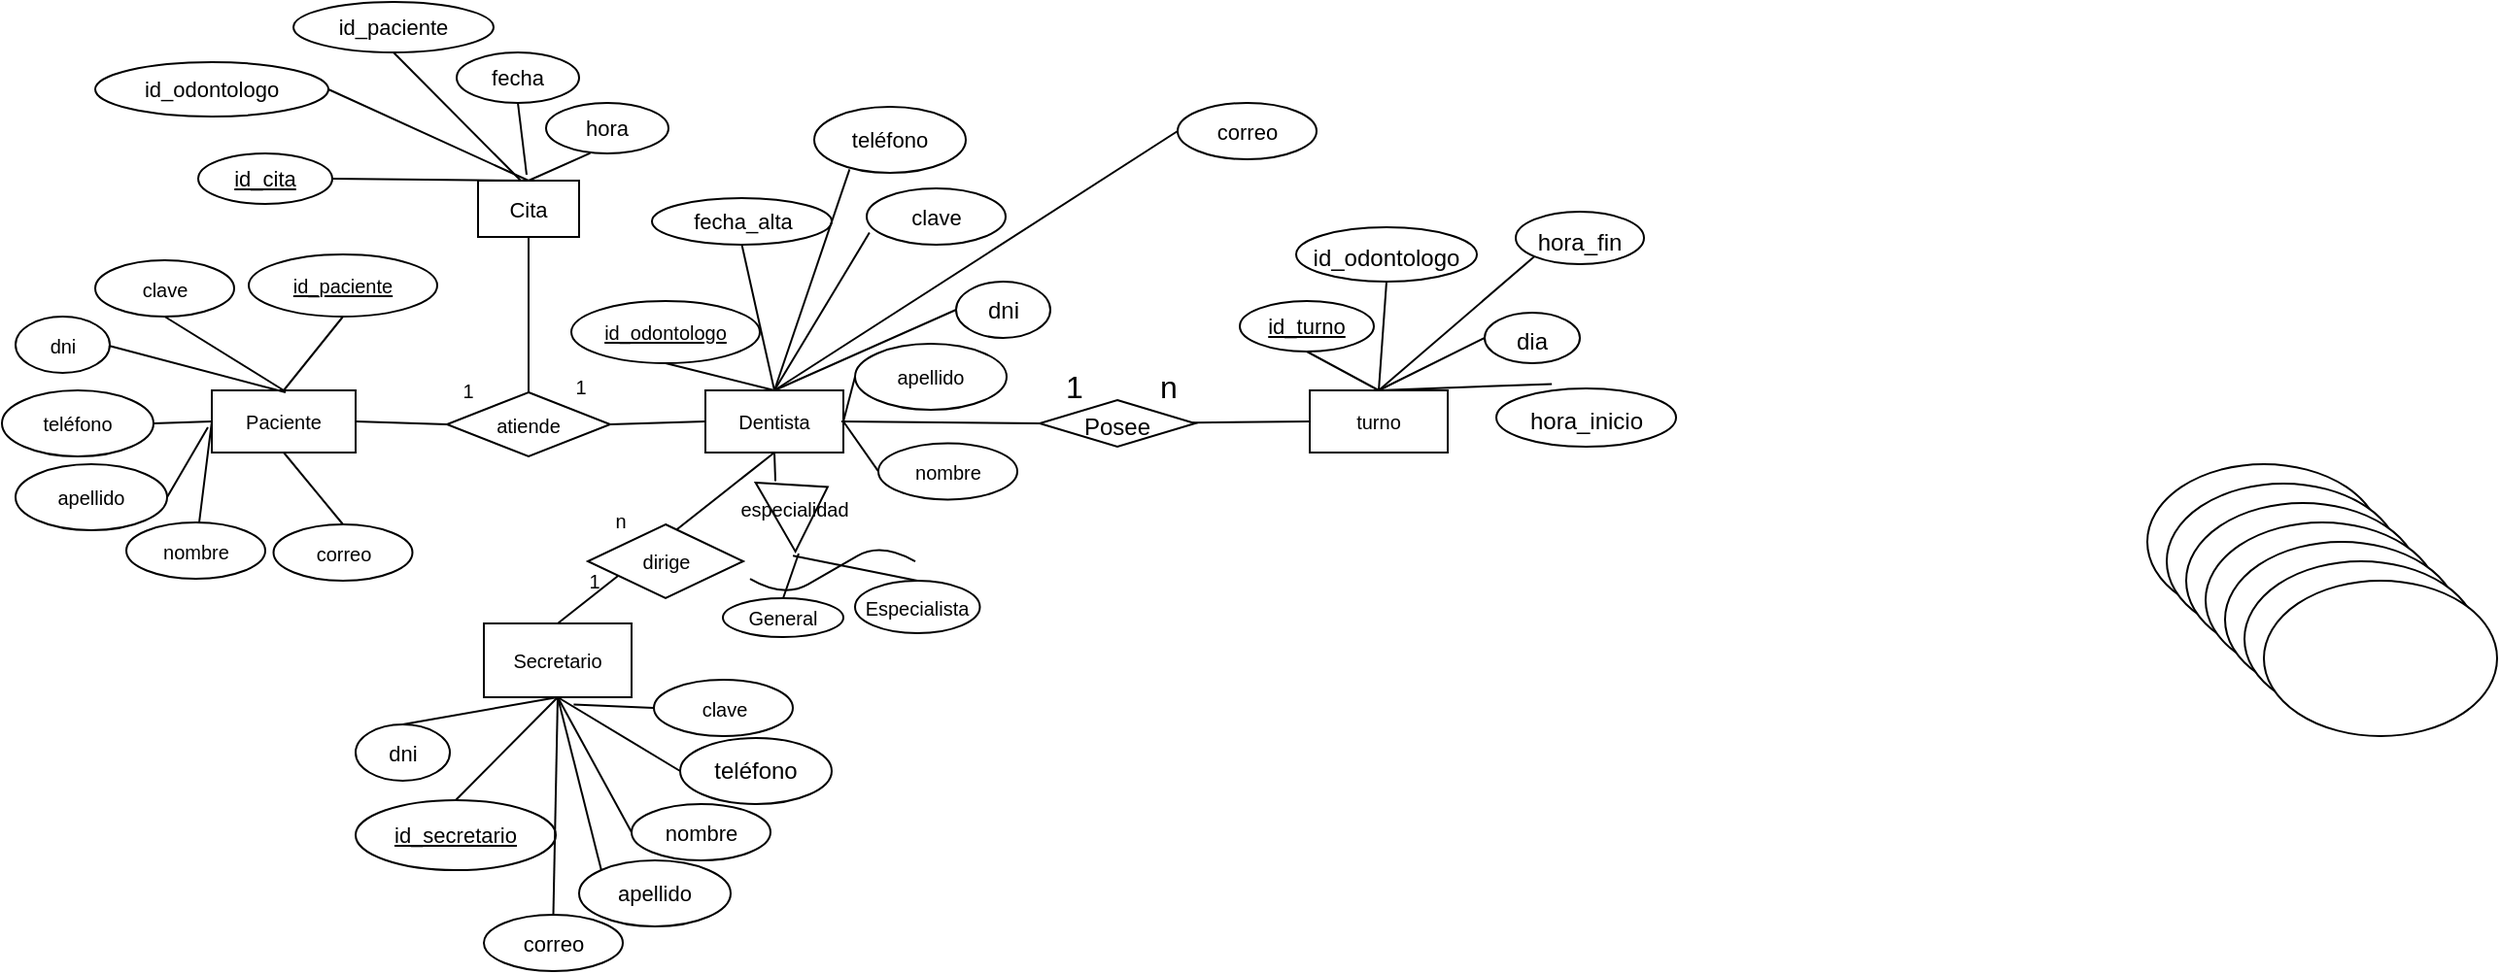 <mxfile version="22.1.5" type="github">
  <diagram name="Página-1" id="dXkEAmuhtc81hldn1bWD">
    <mxGraphModel dx="2250" dy="972" grid="0" gridSize="10" guides="1" tooltips="1" connect="1" arrows="1" fold="1" page="0" pageScale="1" pageWidth="827" pageHeight="1169" math="0" shadow="0">
      <root>
        <mxCell id="0" />
        <mxCell id="1" parent="0" />
        <mxCell id="ff2y66gLTxVi3Ad-EOBb-1" value="Paciente" style="rounded=0;whiteSpace=wrap;html=1;fontSize=10;" vertex="1" parent="1">
          <mxGeometry x="-792" y="122" width="74" height="32" as="geometry" />
        </mxCell>
        <mxCell id="ff2y66gLTxVi3Ad-EOBb-2" value="" style="ellipse;whiteSpace=wrap;html=1;fontSize=16;" vertex="1" parent="1">
          <mxGeometry x="204" y="160" width="120" height="80" as="geometry" />
        </mxCell>
        <mxCell id="ff2y66gLTxVi3Ad-EOBb-3" value="" style="ellipse;whiteSpace=wrap;html=1;fontSize=16;" vertex="1" parent="1">
          <mxGeometry x="214" y="170" width="120" height="80" as="geometry" />
        </mxCell>
        <mxCell id="ff2y66gLTxVi3Ad-EOBb-4" value="" style="ellipse;whiteSpace=wrap;html=1;fontSize=16;" vertex="1" parent="1">
          <mxGeometry x="224" y="180" width="120" height="80" as="geometry" />
        </mxCell>
        <mxCell id="ff2y66gLTxVi3Ad-EOBb-5" value="" style="ellipse;whiteSpace=wrap;html=1;fontSize=16;" vertex="1" parent="1">
          <mxGeometry x="234" y="190" width="120" height="80" as="geometry" />
        </mxCell>
        <mxCell id="ff2y66gLTxVi3Ad-EOBb-6" value="" style="ellipse;whiteSpace=wrap;html=1;fontSize=16;" vertex="1" parent="1">
          <mxGeometry x="244" y="200" width="120" height="80" as="geometry" />
        </mxCell>
        <mxCell id="ff2y66gLTxVi3Ad-EOBb-7" value="" style="ellipse;whiteSpace=wrap;html=1;fontSize=16;" vertex="1" parent="1">
          <mxGeometry x="254" y="210" width="120" height="80" as="geometry" />
        </mxCell>
        <mxCell id="ff2y66gLTxVi3Ad-EOBb-8" value="" style="ellipse;whiteSpace=wrap;html=1;fontSize=16;" vertex="1" parent="1">
          <mxGeometry x="264" y="220" width="120" height="80" as="geometry" />
        </mxCell>
        <mxCell id="ff2y66gLTxVi3Ad-EOBb-9" value="&lt;u style=&quot;font-size: 10px;&quot;&gt;id_paciente&lt;/u&gt;" style="ellipse;whiteSpace=wrap;html=1;fontSize=10;" vertex="1" parent="1">
          <mxGeometry x="-773" y="52" width="97" height="32" as="geometry" />
        </mxCell>
        <mxCell id="ff2y66gLTxVi3Ad-EOBb-10" value="" style="endArrow=none;html=1;rounded=0;fontSize=10;startSize=8;endSize=8;curved=1;entryX=0.5;entryY=1;entryDx=0;entryDy=0;exitX=0.5;exitY=0;exitDx=0;exitDy=0;" edge="1" parent="1" source="ff2y66gLTxVi3Ad-EOBb-1" target="ff2y66gLTxVi3Ad-EOBb-9">
          <mxGeometry width="50" height="50" relative="1" as="geometry">
            <mxPoint x="-686" y="228" as="sourcePoint" />
            <mxPoint x="-636" y="178" as="targetPoint" />
          </mxGeometry>
        </mxCell>
        <mxCell id="ff2y66gLTxVi3Ad-EOBb-11" value="apellido" style="ellipse;whiteSpace=wrap;html=1;fontSize=10;" vertex="1" parent="1">
          <mxGeometry x="-893" y="160" width="78" height="34" as="geometry" />
        </mxCell>
        <mxCell id="ff2y66gLTxVi3Ad-EOBb-12" value="nombre" style="ellipse;whiteSpace=wrap;html=1;fontSize=10;" vertex="1" parent="1">
          <mxGeometry x="-836" y="190" width="71.5" height="29" as="geometry" />
        </mxCell>
        <mxCell id="ff2y66gLTxVi3Ad-EOBb-13" value="teléfono" style="ellipse;whiteSpace=wrap;html=1;fontSize=10;" vertex="1" parent="1">
          <mxGeometry x="-900" y="122" width="78" height="34" as="geometry" />
        </mxCell>
        <mxCell id="ff2y66gLTxVi3Ad-EOBb-14" value="dni" style="ellipse;whiteSpace=wrap;html=1;fontSize=10;" vertex="1" parent="1">
          <mxGeometry x="-893" y="84" width="48.5" height="29" as="geometry" />
        </mxCell>
        <mxCell id="ff2y66gLTxVi3Ad-EOBb-15" value="clave" style="ellipse;whiteSpace=wrap;html=1;fontSize=10;" vertex="1" parent="1">
          <mxGeometry x="-852" y="55" width="71.5" height="29" as="geometry" />
        </mxCell>
        <mxCell id="ff2y66gLTxVi3Ad-EOBb-16" style="edgeStyle=none;curved=1;rounded=0;orthogonalLoop=1;jettySize=auto;html=1;exitX=0.5;exitY=0;exitDx=0;exitDy=0;fontSize=10;startSize=8;endSize=8;" edge="1" parent="1" source="ff2y66gLTxVi3Ad-EOBb-15" target="ff2y66gLTxVi3Ad-EOBb-15">
          <mxGeometry relative="1" as="geometry" />
        </mxCell>
        <mxCell id="ff2y66gLTxVi3Ad-EOBb-17" value="" style="endArrow=none;html=1;rounded=0;fontSize=10;startSize=8;endSize=8;curved=1;entryX=0.5;entryY=1;entryDx=0;entryDy=0;exitX=0.5;exitY=0;exitDx=0;exitDy=0;" edge="1" parent="1" source="ff2y66gLTxVi3Ad-EOBb-1" target="ff2y66gLTxVi3Ad-EOBb-15">
          <mxGeometry width="50" height="50" relative="1" as="geometry">
            <mxPoint x="-686" y="228" as="sourcePoint" />
            <mxPoint x="-636" y="178" as="targetPoint" />
          </mxGeometry>
        </mxCell>
        <mxCell id="ff2y66gLTxVi3Ad-EOBb-18" value="" style="endArrow=none;html=1;rounded=0;fontSize=10;startSize=8;endSize=8;curved=1;" edge="1" parent="1">
          <mxGeometry width="50" height="50" relative="1" as="geometry">
            <mxPoint x="-754" y="123" as="sourcePoint" />
            <mxPoint x="-845" y="99" as="targetPoint" />
          </mxGeometry>
        </mxCell>
        <mxCell id="ff2y66gLTxVi3Ad-EOBb-19" value="" style="endArrow=none;html=1;rounded=0;fontSize=10;startSize=8;endSize=8;curved=1;entryX=1;entryY=0.5;entryDx=0;entryDy=0;exitX=0;exitY=0.5;exitDx=0;exitDy=0;" edge="1" parent="1" source="ff2y66gLTxVi3Ad-EOBb-1" target="ff2y66gLTxVi3Ad-EOBb-13">
          <mxGeometry width="50" height="50" relative="1" as="geometry">
            <mxPoint x="-686" y="228" as="sourcePoint" />
            <mxPoint x="-636" y="178" as="targetPoint" />
          </mxGeometry>
        </mxCell>
        <mxCell id="ff2y66gLTxVi3Ad-EOBb-20" value="" style="endArrow=none;html=1;rounded=0;fontSize=10;startSize=8;endSize=8;curved=1;exitX=1;exitY=0.5;exitDx=0;exitDy=0;" edge="1" parent="1" source="ff2y66gLTxVi3Ad-EOBb-11">
          <mxGeometry width="50" height="50" relative="1" as="geometry">
            <mxPoint x="-686" y="228" as="sourcePoint" />
            <mxPoint x="-794" y="141" as="targetPoint" />
          </mxGeometry>
        </mxCell>
        <mxCell id="ff2y66gLTxVi3Ad-EOBb-21" value="" style="endArrow=none;html=1;rounded=0;fontSize=10;startSize=8;endSize=8;curved=1;entryX=0;entryY=0.5;entryDx=0;entryDy=0;" edge="1" parent="1" source="ff2y66gLTxVi3Ad-EOBb-12" target="ff2y66gLTxVi3Ad-EOBb-1">
          <mxGeometry width="50" height="50" relative="1" as="geometry">
            <mxPoint x="-686" y="228" as="sourcePoint" />
            <mxPoint x="-636" y="178" as="targetPoint" />
          </mxGeometry>
        </mxCell>
        <mxCell id="ff2y66gLTxVi3Ad-EOBb-22" value="" style="endArrow=none;html=1;rounded=0;fontSize=10;startSize=8;endSize=8;curved=1;exitX=1;exitY=0.5;exitDx=0;exitDy=0;entryX=0;entryY=0.5;entryDx=0;entryDy=0;" edge="1" parent="1" source="ff2y66gLTxVi3Ad-EOBb-43" target="ff2y66gLTxVi3Ad-EOBb-23">
          <mxGeometry width="50" height="50" relative="1" as="geometry">
            <mxPoint x="-686" y="228" as="sourcePoint" />
            <mxPoint x="-552" y="137" as="targetPoint" />
          </mxGeometry>
        </mxCell>
        <mxCell id="ff2y66gLTxVi3Ad-EOBb-23" value="Dentista" style="rounded=0;whiteSpace=wrap;html=1;fontSize=10;" vertex="1" parent="1">
          <mxGeometry x="-538" y="122" width="71" height="32" as="geometry" />
        </mxCell>
        <mxCell id="ff2y66gLTxVi3Ad-EOBb-24" value="&lt;u style=&quot;font-size: 10px;&quot;&gt;id_odontologo&lt;/u&gt;" style="ellipse;whiteSpace=wrap;html=1;fontSize=10;" vertex="1" parent="1">
          <mxGeometry x="-607" y="76" width="97" height="32" as="geometry" />
        </mxCell>
        <mxCell id="ff2y66gLTxVi3Ad-EOBb-25" value="nombre" style="ellipse;whiteSpace=wrap;html=1;fontSize=10;" vertex="1" parent="1">
          <mxGeometry x="-449" y="149.22" width="71.5" height="29" as="geometry" />
        </mxCell>
        <mxCell id="ff2y66gLTxVi3Ad-EOBb-26" value="apellido" style="ellipse;whiteSpace=wrap;html=1;fontSize=10;" vertex="1" parent="1">
          <mxGeometry x="-461" y="98" width="78" height="34" as="geometry" />
        </mxCell>
        <mxCell id="ff2y66gLTxVi3Ad-EOBb-27" value="dni" style="ellipse;whiteSpace=wrap;html=1;fontSize=12;" vertex="1" parent="1">
          <mxGeometry x="-409" y="66" width="48.5" height="29" as="geometry" />
        </mxCell>
        <mxCell id="ff2y66gLTxVi3Ad-EOBb-28" value="correo" style="ellipse;whiteSpace=wrap;html=1;fontSize=10;" vertex="1" parent="1">
          <mxGeometry x="-760.25" y="191" width="71.5" height="29" as="geometry" />
        </mxCell>
        <mxCell id="ff2y66gLTxVi3Ad-EOBb-29" value="correo" style="ellipse;whiteSpace=wrap;html=1;fontSize=11;" vertex="1" parent="1">
          <mxGeometry x="-295" y="-26" width="71.5" height="29" as="geometry" />
        </mxCell>
        <mxCell id="ff2y66gLTxVi3Ad-EOBb-30" value="" style="endArrow=none;html=1;rounded=0;fontSize=10;startSize=8;endSize=8;curved=1;entryX=0.5;entryY=1;entryDx=0;entryDy=0;exitX=0.5;exitY=0;exitDx=0;exitDy=0;" edge="1" parent="1" source="ff2y66gLTxVi3Ad-EOBb-28" target="ff2y66gLTxVi3Ad-EOBb-1">
          <mxGeometry width="50" height="50" relative="1" as="geometry">
            <mxPoint x="-635" y="228" as="sourcePoint" />
            <mxPoint x="-585" y="178" as="targetPoint" />
          </mxGeometry>
        </mxCell>
        <mxCell id="ff2y66gLTxVi3Ad-EOBb-31" value="clave" style="ellipse;whiteSpace=wrap;html=1;fontSize=11;" vertex="1" parent="1">
          <mxGeometry x="-455" y="18" width="71.5" height="29" as="geometry" />
        </mxCell>
        <mxCell id="ff2y66gLTxVi3Ad-EOBb-32" value="teléfono" style="ellipse;whiteSpace=wrap;html=1;fontSize=11;" vertex="1" parent="1">
          <mxGeometry x="-482" y="-24" width="78" height="34" as="geometry" />
        </mxCell>
        <mxCell id="ff2y66gLTxVi3Ad-EOBb-33" value="fecha_alta" style="ellipse;whiteSpace=wrap;html=1;fontSize=11;" vertex="1" parent="1">
          <mxGeometry x="-565.5" y="23" width="92.5" height="24" as="geometry" />
        </mxCell>
        <mxCell id="ff2y66gLTxVi3Ad-EOBb-34" style="edgeStyle=none;curved=1;rounded=0;orthogonalLoop=1;jettySize=auto;html=1;entryX=0.5;entryY=1;entryDx=0;entryDy=0;fontSize=11;startSize=8;endSize=8;" edge="1" parent="1" source="ff2y66gLTxVi3Ad-EOBb-32" target="ff2y66gLTxVi3Ad-EOBb-32">
          <mxGeometry relative="1" as="geometry" />
        </mxCell>
        <mxCell id="ff2y66gLTxVi3Ad-EOBb-35" value="" style="endArrow=none;html=1;rounded=0;fontSize=10;startSize=8;endSize=8;curved=1;entryX=0.5;entryY=1;entryDx=0;entryDy=0;exitX=0.5;exitY=0;exitDx=0;exitDy=0;" edge="1" parent="1" source="ff2y66gLTxVi3Ad-EOBb-23" target="ff2y66gLTxVi3Ad-EOBb-24">
          <mxGeometry width="50" height="50" relative="1" as="geometry">
            <mxPoint x="-635" y="228" as="sourcePoint" />
            <mxPoint x="-585" y="178" as="targetPoint" />
          </mxGeometry>
        </mxCell>
        <mxCell id="ff2y66gLTxVi3Ad-EOBb-36" value="" style="endArrow=none;html=1;rounded=0;fontSize=10;startSize=8;endSize=8;curved=1;entryX=0.5;entryY=1;entryDx=0;entryDy=0;exitX=0.5;exitY=0;exitDx=0;exitDy=0;" edge="1" parent="1" source="ff2y66gLTxVi3Ad-EOBb-23" target="ff2y66gLTxVi3Ad-EOBb-33">
          <mxGeometry width="50" height="50" relative="1" as="geometry">
            <mxPoint x="-635" y="228" as="sourcePoint" />
            <mxPoint x="-585" y="178" as="targetPoint" />
          </mxGeometry>
        </mxCell>
        <mxCell id="ff2y66gLTxVi3Ad-EOBb-37" value="" style="endArrow=none;html=1;rounded=0;fontSize=12;startSize=8;endSize=8;curved=1;entryX=0.233;entryY=0.947;entryDx=0;entryDy=0;entryPerimeter=0;exitX=0.5;exitY=0;exitDx=0;exitDy=0;" edge="1" parent="1" source="ff2y66gLTxVi3Ad-EOBb-23" target="ff2y66gLTxVi3Ad-EOBb-32">
          <mxGeometry width="50" height="50" relative="1" as="geometry">
            <mxPoint x="-635" y="228" as="sourcePoint" />
            <mxPoint x="-585" y="178" as="targetPoint" />
          </mxGeometry>
        </mxCell>
        <mxCell id="ff2y66gLTxVi3Ad-EOBb-38" value="" style="endArrow=none;html=1;rounded=0;fontSize=12;startSize=8;endSize=8;curved=1;entryX=0.02;entryY=0.786;entryDx=0;entryDy=0;entryPerimeter=0;exitX=0.5;exitY=0;exitDx=0;exitDy=0;" edge="1" parent="1" source="ff2y66gLTxVi3Ad-EOBb-23" target="ff2y66gLTxVi3Ad-EOBb-31">
          <mxGeometry width="50" height="50" relative="1" as="geometry">
            <mxPoint x="-635" y="228" as="sourcePoint" />
            <mxPoint x="-585" y="178" as="targetPoint" />
          </mxGeometry>
        </mxCell>
        <mxCell id="ff2y66gLTxVi3Ad-EOBb-39" value="" style="endArrow=none;html=1;rounded=0;fontSize=12;startSize=8;endSize=8;curved=1;entryX=0;entryY=0.5;entryDx=0;entryDy=0;exitX=0.5;exitY=0;exitDx=0;exitDy=0;" edge="1" parent="1" source="ff2y66gLTxVi3Ad-EOBb-23" target="ff2y66gLTxVi3Ad-EOBb-29">
          <mxGeometry width="50" height="50" relative="1" as="geometry">
            <mxPoint x="-635" y="228" as="sourcePoint" />
            <mxPoint x="-585" y="178" as="targetPoint" />
          </mxGeometry>
        </mxCell>
        <mxCell id="ff2y66gLTxVi3Ad-EOBb-40" value="" style="endArrow=none;html=1;rounded=0;fontSize=10;startSize=8;endSize=8;curved=1;entryX=0;entryY=0.5;entryDx=0;entryDy=0;exitX=0.5;exitY=0;exitDx=0;exitDy=0;" edge="1" parent="1" source="ff2y66gLTxVi3Ad-EOBb-23" target="ff2y66gLTxVi3Ad-EOBb-27">
          <mxGeometry width="50" height="50" relative="1" as="geometry">
            <mxPoint x="-635" y="228" as="sourcePoint" />
            <mxPoint x="-585" y="178" as="targetPoint" />
          </mxGeometry>
        </mxCell>
        <mxCell id="ff2y66gLTxVi3Ad-EOBb-41" value="" style="endArrow=none;html=1;rounded=0;fontSize=10;startSize=8;endSize=8;curved=1;entryX=0;entryY=0.5;entryDx=0;entryDy=0;exitX=1;exitY=0.5;exitDx=0;exitDy=0;" edge="1" parent="1" source="ff2y66gLTxVi3Ad-EOBb-23" target="ff2y66gLTxVi3Ad-EOBb-26">
          <mxGeometry width="50" height="50" relative="1" as="geometry">
            <mxPoint x="-635" y="228" as="sourcePoint" />
            <mxPoint x="-585" y="178" as="targetPoint" />
          </mxGeometry>
        </mxCell>
        <mxCell id="ff2y66gLTxVi3Ad-EOBb-42" value="" style="endArrow=none;html=1;rounded=0;fontSize=10;startSize=8;endSize=8;curved=1;entryX=0;entryY=0.5;entryDx=0;entryDy=0;exitX=1;exitY=0.5;exitDx=0;exitDy=0;" edge="1" parent="1" source="ff2y66gLTxVi3Ad-EOBb-23" target="ff2y66gLTxVi3Ad-EOBb-25">
          <mxGeometry width="50" height="50" relative="1" as="geometry">
            <mxPoint x="-635" y="228" as="sourcePoint" />
            <mxPoint x="-585" y="178" as="targetPoint" />
          </mxGeometry>
        </mxCell>
        <mxCell id="ff2y66gLTxVi3Ad-EOBb-44" value="" style="endArrow=none;html=1;rounded=0;fontSize=10;startSize=8;endSize=8;curved=1;exitX=1;exitY=0.5;exitDx=0;exitDy=0;entryX=0;entryY=0.5;entryDx=0;entryDy=0;" edge="1" parent="1" source="ff2y66gLTxVi3Ad-EOBb-1" target="ff2y66gLTxVi3Ad-EOBb-43">
          <mxGeometry width="50" height="50" relative="1" as="geometry">
            <mxPoint x="-718" y="138" as="sourcePoint" />
            <mxPoint x="-538" y="138" as="targetPoint" />
          </mxGeometry>
        </mxCell>
        <mxCell id="ff2y66gLTxVi3Ad-EOBb-43" value="atiende" style="rhombus;whiteSpace=wrap;html=1;fontSize=10;" vertex="1" parent="1">
          <mxGeometry x="-671" y="123" width="84" height="33" as="geometry" />
        </mxCell>
        <mxCell id="ff2y66gLTxVi3Ad-EOBb-45" value="1" style="text;html=1;strokeColor=none;fillColor=none;align=center;verticalAlign=middle;whiteSpace=wrap;rounded=0;fontSize=10;" vertex="1" parent="1">
          <mxGeometry x="-680" y="115" width="40" height="14" as="geometry" />
        </mxCell>
        <mxCell id="ff2y66gLTxVi3Ad-EOBb-47" value="1" style="text;html=1;strokeColor=none;fillColor=none;align=center;verticalAlign=middle;whiteSpace=wrap;rounded=0;fontSize=10;" vertex="1" parent="1">
          <mxGeometry x="-624" y="111" width="44" height="18" as="geometry" />
        </mxCell>
        <mxCell id="ff2y66gLTxVi3Ad-EOBb-48" value="" style="endArrow=none;html=1;rounded=0;fontSize=10;startSize=8;endSize=8;curved=1;entryX=0.5;entryY=1;entryDx=0;entryDy=0;exitX=0.296;exitY=0.109;exitDx=0;exitDy=0;exitPerimeter=0;" edge="1" parent="1" source="ff2y66gLTxVi3Ad-EOBb-49" target="ff2y66gLTxVi3Ad-EOBb-23">
          <mxGeometry width="50" height="50" relative="1" as="geometry">
            <mxPoint x="-502" y="180" as="sourcePoint" />
            <mxPoint x="-585" y="178" as="targetPoint" />
          </mxGeometry>
        </mxCell>
        <mxCell id="ff2y66gLTxVi3Ad-EOBb-49" value="" style="triangle;whiteSpace=wrap;html=1;fontSize=10;rotation=-30;" vertex="1" parent="1">
          <mxGeometry x="-504.0" y="159" width="31" height="41" as="geometry" />
        </mxCell>
        <mxCell id="ff2y66gLTxVi3Ad-EOBb-51" value="" style="endArrow=none;html=1;rounded=0;fontSize=10;startSize=8;endSize=8;curved=1;entryX=-0.071;entryY=1.03;entryDx=0;entryDy=0;entryPerimeter=0;exitX=0.5;exitY=0;exitDx=0;exitDy=0;" edge="1" parent="1" source="ff2y66gLTxVi3Ad-EOBb-55" target="ff2y66gLTxVi3Ad-EOBb-49">
          <mxGeometry width="50" height="50" relative="1" as="geometry">
            <mxPoint x="-486" y="246" as="sourcePoint" />
            <mxPoint x="-585" y="178" as="targetPoint" />
          </mxGeometry>
        </mxCell>
        <mxCell id="ff2y66gLTxVi3Ad-EOBb-54" value="General" style="ellipse;whiteSpace=wrap;html=1;fontSize=10;" vertex="1" parent="1">
          <mxGeometry x="-529" y="229" width="62" height="20" as="geometry" />
        </mxCell>
        <mxCell id="ff2y66gLTxVi3Ad-EOBb-57" value="" style="edgeStyle=isometricEdgeStyle;endArrow=none;html=1;elbow=vertical;rounded=0;fontSize=10;startSize=8;endSize=8;curved=1;" edge="1" parent="1">
          <mxGeometry width="50" height="100" relative="1" as="geometry">
            <mxPoint x="-430" y="210.02" as="sourcePoint" />
            <mxPoint x="-515" y="219.02" as="targetPoint" />
            <Array as="points" />
          </mxGeometry>
        </mxCell>
        <mxCell id="ff2y66gLTxVi3Ad-EOBb-58" value="especialidad" style="text;html=1;strokeColor=none;fillColor=none;align=center;verticalAlign=middle;whiteSpace=wrap;rounded=0;fontSize=10;" vertex="1" parent="1">
          <mxGeometry x="-535" y="174" width="86" height="17" as="geometry" />
        </mxCell>
        <mxCell id="ff2y66gLTxVi3Ad-EOBb-62" value="" style="endArrow=none;html=1;rounded=0;fontSize=12;startSize=8;endSize=8;curved=1;exitX=0.5;exitY=0;exitDx=0;exitDy=0;" edge="1" parent="1" source="ff2y66gLTxVi3Ad-EOBb-43">
          <mxGeometry width="50" height="50" relative="1" as="geometry">
            <mxPoint x="-635" y="228" as="sourcePoint" />
            <mxPoint x="-629" y="41" as="targetPoint" />
          </mxGeometry>
        </mxCell>
        <mxCell id="ff2y66gLTxVi3Ad-EOBb-63" value="Cita" style="rounded=0;whiteSpace=wrap;html=1;fontSize=11;" vertex="1" parent="1">
          <mxGeometry x="-655" y="14" width="52" height="29" as="geometry" />
        </mxCell>
        <mxCell id="ff2y66gLTxVi3Ad-EOBb-64" value="id_paciente" style="ellipse;whiteSpace=wrap;html=1;fontSize=11;" vertex="1" parent="1">
          <mxGeometry x="-750" y="-78" width="103" height="26" as="geometry" />
        </mxCell>
        <mxCell id="ff2y66gLTxVi3Ad-EOBb-65" value="id_odontologo" style="ellipse;whiteSpace=wrap;html=1;fontSize=11;" vertex="1" parent="1">
          <mxGeometry x="-852" y="-47" width="120" height="28" as="geometry" />
        </mxCell>
        <mxCell id="ff2y66gLTxVi3Ad-EOBb-66" value="&lt;u style=&quot;font-size: 11px;&quot;&gt;id_cita&lt;/u&gt;" style="ellipse;whiteSpace=wrap;html=1;fontSize=11;" vertex="1" parent="1">
          <mxGeometry x="-799" width="69" height="26" as="geometry" />
        </mxCell>
        <mxCell id="ff2y66gLTxVi3Ad-EOBb-67" value="fecha" style="ellipse;whiteSpace=wrap;html=1;fontSize=11;" vertex="1" parent="1">
          <mxGeometry x="-666" y="-52" width="63" height="26" as="geometry" />
        </mxCell>
        <mxCell id="ff2y66gLTxVi3Ad-EOBb-68" value="hora" style="ellipse;whiteSpace=wrap;html=1;fontSize=11;" vertex="1" parent="1">
          <mxGeometry x="-620" y="-26" width="63" height="26" as="geometry" />
        </mxCell>
        <mxCell id="ff2y66gLTxVi3Ad-EOBb-69" style="edgeStyle=none;curved=1;rounded=0;orthogonalLoop=1;jettySize=auto;html=1;exitX=0.5;exitY=1;exitDx=0;exitDy=0;fontSize=11;startSize=8;endSize=8;" edge="1" parent="1" source="ff2y66gLTxVi3Ad-EOBb-68" target="ff2y66gLTxVi3Ad-EOBb-68">
          <mxGeometry relative="1" as="geometry" />
        </mxCell>
        <mxCell id="ff2y66gLTxVi3Ad-EOBb-70" value="" style="endArrow=none;html=1;rounded=0;fontSize=11;startSize=8;endSize=8;curved=1;entryX=1;entryY=0.5;entryDx=0;entryDy=0;exitX=0.5;exitY=0;exitDx=0;exitDy=0;" edge="1" parent="1" source="ff2y66gLTxVi3Ad-EOBb-63" target="ff2y66gLTxVi3Ad-EOBb-66">
          <mxGeometry width="50" height="50" relative="1" as="geometry">
            <mxPoint x="-635" y="28" as="sourcePoint" />
            <mxPoint x="-585" y="-22" as="targetPoint" />
          </mxGeometry>
        </mxCell>
        <mxCell id="ff2y66gLTxVi3Ad-EOBb-71" value="" style="endArrow=none;html=1;rounded=0;fontSize=11;startSize=8;endSize=8;curved=1;entryX=1;entryY=0.5;entryDx=0;entryDy=0;exitX=0.5;exitY=0;exitDx=0;exitDy=0;" edge="1" parent="1" source="ff2y66gLTxVi3Ad-EOBb-63" target="ff2y66gLTxVi3Ad-EOBb-65">
          <mxGeometry width="50" height="50" relative="1" as="geometry">
            <mxPoint x="-635" y="28" as="sourcePoint" />
            <mxPoint x="-585" y="-22" as="targetPoint" />
          </mxGeometry>
        </mxCell>
        <mxCell id="ff2y66gLTxVi3Ad-EOBb-72" value="" style="endArrow=none;html=1;rounded=0;fontSize=11;startSize=8;endSize=8;curved=1;entryX=0.5;entryY=1;entryDx=0;entryDy=0;" edge="1" parent="1" target="ff2y66gLTxVi3Ad-EOBb-64">
          <mxGeometry width="50" height="50" relative="1" as="geometry">
            <mxPoint x="-633" y="14" as="sourcePoint" />
            <mxPoint x="-585" y="-22" as="targetPoint" />
          </mxGeometry>
        </mxCell>
        <mxCell id="ff2y66gLTxVi3Ad-EOBb-73" value="" style="endArrow=none;html=1;rounded=0;fontSize=11;startSize=8;endSize=8;curved=1;entryX=0.5;entryY=1;entryDx=0;entryDy=0;" edge="1" parent="1" target="ff2y66gLTxVi3Ad-EOBb-67">
          <mxGeometry width="50" height="50" relative="1" as="geometry">
            <mxPoint x="-630" y="11" as="sourcePoint" />
            <mxPoint x="-585" y="-22" as="targetPoint" />
          </mxGeometry>
        </mxCell>
        <mxCell id="ff2y66gLTxVi3Ad-EOBb-74" value="" style="endArrow=none;html=1;rounded=0;fontSize=11;startSize=8;endSize=8;curved=1;entryX=0.362;entryY=0.992;entryDx=0;entryDy=0;entryPerimeter=0;exitX=0.5;exitY=0;exitDx=0;exitDy=0;" edge="1" parent="1" source="ff2y66gLTxVi3Ad-EOBb-63" target="ff2y66gLTxVi3Ad-EOBb-68">
          <mxGeometry width="50" height="50" relative="1" as="geometry">
            <mxPoint x="-635" y="28" as="sourcePoint" />
            <mxPoint x="-585" y="-22" as="targetPoint" />
          </mxGeometry>
        </mxCell>
        <mxCell id="ff2y66gLTxVi3Ad-EOBb-76" value="Secretario" style="rounded=0;whiteSpace=wrap;html=1;fontSize=10;" vertex="1" parent="1">
          <mxGeometry x="-652" y="242" width="76" height="38" as="geometry" />
        </mxCell>
        <mxCell id="ff2y66gLTxVi3Ad-EOBb-77" value="" style="endArrow=none;html=1;rounded=0;fontSize=10;startSize=8;endSize=8;curved=1;entryX=0.5;entryY=1;entryDx=0;entryDy=0;exitX=0.5;exitY=0;exitDx=0;exitDy=0;" edge="1" parent="1" source="ff2y66gLTxVi3Ad-EOBb-76" target="ff2y66gLTxVi3Ad-EOBb-23">
          <mxGeometry width="50" height="50" relative="1" as="geometry">
            <mxPoint x="-502" y="313" as="sourcePoint" />
            <mxPoint x="-374" y="178" as="targetPoint" />
          </mxGeometry>
        </mxCell>
        <mxCell id="ff2y66gLTxVi3Ad-EOBb-78" value="dirige" style="rhombus;whiteSpace=wrap;html=1;fontSize=10;" vertex="1" parent="1">
          <mxGeometry x="-598.5" y="191" width="80" height="38" as="geometry" />
        </mxCell>
        <mxCell id="ff2y66gLTxVi3Ad-EOBb-80" value="n" style="text;html=1;strokeColor=none;fillColor=none;align=center;verticalAlign=middle;whiteSpace=wrap;rounded=0;fontSize=10;" vertex="1" parent="1">
          <mxGeometry x="-601" y="178.22" width="39" height="21.78" as="geometry" />
        </mxCell>
        <mxCell id="ff2y66gLTxVi3Ad-EOBb-82" value="1" style="text;html=1;strokeColor=none;fillColor=none;align=center;verticalAlign=middle;whiteSpace=wrap;rounded=0;fontSize=10;" vertex="1" parent="1">
          <mxGeometry x="-620" y="210" width="50" height="19" as="geometry" />
        </mxCell>
        <mxCell id="ff2y66gLTxVi3Ad-EOBb-84" value="id_secretario" style="ellipse;whiteSpace=wrap;html=1;fontSize=11;fontStyle=4" vertex="1" parent="1">
          <mxGeometry x="-718" y="333" width="103" height="36" as="geometry" />
        </mxCell>
        <mxCell id="ff2y66gLTxVi3Ad-EOBb-85" value="nombre" style="ellipse;whiteSpace=wrap;html=1;fontSize=11;" vertex="1" parent="1">
          <mxGeometry x="-576" y="335" width="71.5" height="29" as="geometry" />
        </mxCell>
        <mxCell id="ff2y66gLTxVi3Ad-EOBb-86" value="apellido" style="ellipse;whiteSpace=wrap;html=1;fontSize=11;" vertex="1" parent="1">
          <mxGeometry x="-603" y="364" width="78" height="34" as="geometry" />
        </mxCell>
        <mxCell id="ff2y66gLTxVi3Ad-EOBb-87" value="dni" style="ellipse;whiteSpace=wrap;html=1;fontSize=11;" vertex="1" parent="1">
          <mxGeometry x="-718" y="294" width="48.5" height="29" as="geometry" />
        </mxCell>
        <mxCell id="ff2y66gLTxVi3Ad-EOBb-88" value="correo" style="ellipse;whiteSpace=wrap;html=1;fontSize=11;" vertex="1" parent="1">
          <mxGeometry x="-652" y="392" width="71.5" height="29" as="geometry" />
        </mxCell>
        <mxCell id="ff2y66gLTxVi3Ad-EOBb-89" value="clave" style="ellipse;whiteSpace=wrap;html=1;fontSize=10;" vertex="1" parent="1">
          <mxGeometry x="-564.5" y="271" width="71.5" height="29" as="geometry" />
        </mxCell>
        <mxCell id="ff2y66gLTxVi3Ad-EOBb-90" value="teléfono" style="ellipse;whiteSpace=wrap;html=1;fontSize=12;" vertex="1" parent="1">
          <mxGeometry x="-551" y="301" width="78" height="34" as="geometry" />
        </mxCell>
        <mxCell id="ff2y66gLTxVi3Ad-EOBb-91" style="edgeStyle=none;curved=1;rounded=0;orthogonalLoop=1;jettySize=auto;html=1;exitX=0.5;exitY=1;exitDx=0;exitDy=0;fontSize=11;startSize=8;endSize=8;" edge="1" parent="1" source="ff2y66gLTxVi3Ad-EOBb-85" target="ff2y66gLTxVi3Ad-EOBb-85">
          <mxGeometry relative="1" as="geometry" />
        </mxCell>
        <mxCell id="ff2y66gLTxVi3Ad-EOBb-92" value="" style="endArrow=none;html=1;rounded=0;fontSize=12;startSize=8;endSize=8;curved=1;exitX=0.5;exitY=1;exitDx=0;exitDy=0;entryX=0.5;entryY=0;entryDx=0;entryDy=0;" edge="1" parent="1" source="ff2y66gLTxVi3Ad-EOBb-76" target="ff2y66gLTxVi3Ad-EOBb-84">
          <mxGeometry width="50" height="50" relative="1" as="geometry">
            <mxPoint x="-363" y="328" as="sourcePoint" />
            <mxPoint x="-313" y="278" as="targetPoint" />
          </mxGeometry>
        </mxCell>
        <mxCell id="ff2y66gLTxVi3Ad-EOBb-93" value="" style="endArrow=none;html=1;rounded=0;fontSize=12;startSize=8;endSize=8;curved=1;entryX=0.5;entryY=0;entryDx=0;entryDy=0;exitX=0.5;exitY=1;exitDx=0;exitDy=0;" edge="1" parent="1" source="ff2y66gLTxVi3Ad-EOBb-76" target="ff2y66gLTxVi3Ad-EOBb-87">
          <mxGeometry width="50" height="50" relative="1" as="geometry">
            <mxPoint x="-610" y="291" as="sourcePoint" />
            <mxPoint x="-313" y="278" as="targetPoint" />
          </mxGeometry>
        </mxCell>
        <mxCell id="ff2y66gLTxVi3Ad-EOBb-94" value="" style="endArrow=none;html=1;rounded=0;fontSize=12;startSize=8;endSize=8;curved=1;entryX=0.5;entryY=1;entryDx=0;entryDy=0;exitX=0.5;exitY=0;exitDx=0;exitDy=0;" edge="1" parent="1" source="ff2y66gLTxVi3Ad-EOBb-88" target="ff2y66gLTxVi3Ad-EOBb-76">
          <mxGeometry width="50" height="50" relative="1" as="geometry">
            <mxPoint x="-363" y="328" as="sourcePoint" />
            <mxPoint x="-313" y="278" as="targetPoint" />
          </mxGeometry>
        </mxCell>
        <mxCell id="ff2y66gLTxVi3Ad-EOBb-95" value="" style="endArrow=none;html=1;rounded=0;fontSize=12;startSize=8;endSize=8;curved=1;entryX=0.5;entryY=1;entryDx=0;entryDy=0;exitX=0;exitY=0;exitDx=0;exitDy=0;" edge="1" parent="1" source="ff2y66gLTxVi3Ad-EOBb-86" target="ff2y66gLTxVi3Ad-EOBb-76">
          <mxGeometry width="50" height="50" relative="1" as="geometry">
            <mxPoint x="-363" y="328" as="sourcePoint" />
            <mxPoint x="-313" y="278" as="targetPoint" />
          </mxGeometry>
        </mxCell>
        <mxCell id="ff2y66gLTxVi3Ad-EOBb-96" value="" style="endArrow=none;html=1;rounded=0;fontSize=12;startSize=8;endSize=8;curved=1;entryX=0.5;entryY=1;entryDx=0;entryDy=0;exitX=0;exitY=0.5;exitDx=0;exitDy=0;" edge="1" parent="1" source="ff2y66gLTxVi3Ad-EOBb-85" target="ff2y66gLTxVi3Ad-EOBb-76">
          <mxGeometry width="50" height="50" relative="1" as="geometry">
            <mxPoint x="-363" y="328" as="sourcePoint" />
            <mxPoint x="-313" y="278" as="targetPoint" />
          </mxGeometry>
        </mxCell>
        <mxCell id="ff2y66gLTxVi3Ad-EOBb-97" value="" style="endArrow=none;html=1;rounded=0;fontSize=12;startSize=8;endSize=8;curved=1;entryX=0.5;entryY=1;entryDx=0;entryDy=0;exitX=0;exitY=0.5;exitDx=0;exitDy=0;" edge="1" parent="1" source="ff2y66gLTxVi3Ad-EOBb-90" target="ff2y66gLTxVi3Ad-EOBb-76">
          <mxGeometry width="50" height="50" relative="1" as="geometry">
            <mxPoint x="-363" y="328" as="sourcePoint" />
            <mxPoint x="-313" y="278" as="targetPoint" />
          </mxGeometry>
        </mxCell>
        <mxCell id="ff2y66gLTxVi3Ad-EOBb-98" value="" style="endArrow=none;html=1;rounded=0;fontSize=10;startSize=8;endSize=8;curved=1;entryX=0.608;entryY=1.1;entryDx=0;entryDy=0;entryPerimeter=0;exitX=0;exitY=0.5;exitDx=0;exitDy=0;" edge="1" parent="1" source="ff2y66gLTxVi3Ad-EOBb-89" target="ff2y66gLTxVi3Ad-EOBb-76">
          <mxGeometry width="50" height="50" relative="1" as="geometry">
            <mxPoint x="-363" y="328" as="sourcePoint" />
            <mxPoint x="-313" y="278" as="targetPoint" />
          </mxGeometry>
        </mxCell>
        <mxCell id="ff2y66gLTxVi3Ad-EOBb-55" value="Especialista" style="ellipse;whiteSpace=wrap;html=1;fontSize=10;" vertex="1" parent="1">
          <mxGeometry x="-461" y="220" width="64.25" height="27" as="geometry" />
        </mxCell>
        <mxCell id="ff2y66gLTxVi3Ad-EOBb-101" value="" style="endArrow=none;html=1;rounded=0;fontSize=12;startSize=8;endSize=8;curved=1;exitX=0.5;exitY=0;exitDx=0;exitDy=0;" edge="1" parent="1" source="ff2y66gLTxVi3Ad-EOBb-54">
          <mxGeometry width="50" height="50" relative="1" as="geometry">
            <mxPoint x="-631" y="226" as="sourcePoint" />
            <mxPoint x="-490" y="206" as="targetPoint" />
          </mxGeometry>
        </mxCell>
        <mxCell id="ff2y66gLTxVi3Ad-EOBb-104" style="edgeStyle=none;curved=1;rounded=0;orthogonalLoop=1;jettySize=auto;html=1;exitX=0.5;exitY=0;exitDx=0;exitDy=0;fontSize=12;startSize=8;endSize=8;" edge="1" parent="1" source="ff2y66gLTxVi3Ad-EOBb-58" target="ff2y66gLTxVi3Ad-EOBb-58">
          <mxGeometry relative="1" as="geometry" />
        </mxCell>
        <mxCell id="ff2y66gLTxVi3Ad-EOBb-105" value="turno" style="rounded=0;whiteSpace=wrap;html=1;fontSize=10;" vertex="1" parent="1">
          <mxGeometry x="-227" y="122" width="71" height="32" as="geometry" />
        </mxCell>
        <mxCell id="ff2y66gLTxVi3Ad-EOBb-106" value="" style="endArrow=none;html=1;rounded=0;fontSize=12;startSize=8;endSize=8;curved=1;entryX=0;entryY=0.5;entryDx=0;entryDy=0;" edge="1" parent="1" source="ff2y66gLTxVi3Ad-EOBb-107" target="ff2y66gLTxVi3Ad-EOBb-105">
          <mxGeometry width="50" height="50" relative="1" as="geometry">
            <mxPoint x="-468" y="138" as="sourcePoint" />
            <mxPoint x="-581" y="176" as="targetPoint" />
          </mxGeometry>
        </mxCell>
        <mxCell id="ff2y66gLTxVi3Ad-EOBb-108" value="" style="endArrow=none;html=1;rounded=0;fontSize=12;startSize=8;endSize=8;curved=1;entryX=0;entryY=0.5;entryDx=0;entryDy=0;" edge="1" parent="1" target="ff2y66gLTxVi3Ad-EOBb-107">
          <mxGeometry width="50" height="50" relative="1" as="geometry">
            <mxPoint x="-468" y="138" as="sourcePoint" />
            <mxPoint x="-227" y="138" as="targetPoint" />
          </mxGeometry>
        </mxCell>
        <mxCell id="ff2y66gLTxVi3Ad-EOBb-107" value="&lt;font style=&quot;font-size: 12px;&quot;&gt;Posee&lt;/font&gt;" style="rhombus;whiteSpace=wrap;html=1;fontSize=16;" vertex="1" parent="1">
          <mxGeometry x="-366" y="127" width="80" height="24" as="geometry" />
        </mxCell>
        <mxCell id="ff2y66gLTxVi3Ad-EOBb-109" value="&lt;font style=&quot;font-size: 12px;&quot;&gt;id_odontologo&lt;/font&gt;" style="ellipse;whiteSpace=wrap;html=1;fontSize=16;" vertex="1" parent="1">
          <mxGeometry x="-234" y="38" width="93" height="28" as="geometry" />
        </mxCell>
        <mxCell id="ff2y66gLTxVi3Ad-EOBb-110" value="&lt;u style=&quot;font-size: 11px;&quot;&gt;id_turno&lt;/u&gt;" style="ellipse;whiteSpace=wrap;html=1;fontSize=11;" vertex="1" parent="1">
          <mxGeometry x="-263" y="76" width="69" height="26" as="geometry" />
        </mxCell>
        <mxCell id="ff2y66gLTxVi3Ad-EOBb-112" value="&lt;font style=&quot;font-size: 12px;&quot;&gt;dia&lt;/font&gt;" style="ellipse;whiteSpace=wrap;html=1;fontSize=16;" vertex="1" parent="1">
          <mxGeometry x="-137" y="82" width="49" height="26" as="geometry" />
        </mxCell>
        <mxCell id="ff2y66gLTxVi3Ad-EOBb-113" value="&lt;font style=&quot;font-size: 12px;&quot;&gt;hora_inicio&lt;/font&gt;" style="ellipse;whiteSpace=wrap;html=1;fontSize=16;" vertex="1" parent="1">
          <mxGeometry x="-131" y="121" width="92.5" height="30" as="geometry" />
        </mxCell>
        <mxCell id="ff2y66gLTxVi3Ad-EOBb-114" value="&lt;font style=&quot;font-size: 12px;&quot;&gt;hora_fin&lt;/font&gt;" style="ellipse;whiteSpace=wrap;html=1;fontSize=16;" vertex="1" parent="1">
          <mxGeometry x="-121" y="30" width="66" height="27" as="geometry" />
        </mxCell>
        <mxCell id="ff2y66gLTxVi3Ad-EOBb-115" value="" style="endArrow=none;html=1;rounded=0;fontSize=12;startSize=8;endSize=8;curved=1;entryX=0.5;entryY=1;entryDx=0;entryDy=0;exitX=0.5;exitY=0;exitDx=0;exitDy=0;" edge="1" parent="1" source="ff2y66gLTxVi3Ad-EOBb-105" target="ff2y66gLTxVi3Ad-EOBb-110">
          <mxGeometry width="50" height="50" relative="1" as="geometry">
            <mxPoint x="-421" y="226" as="sourcePoint" />
            <mxPoint x="-371" y="176" as="targetPoint" />
          </mxGeometry>
        </mxCell>
        <mxCell id="ff2y66gLTxVi3Ad-EOBb-116" value="" style="endArrow=none;html=1;rounded=0;fontSize=12;startSize=8;endSize=8;curved=1;exitX=0.5;exitY=0;exitDx=0;exitDy=0;entryX=0;entryY=0.5;entryDx=0;entryDy=0;" edge="1" parent="1" source="ff2y66gLTxVi3Ad-EOBb-105" target="ff2y66gLTxVi3Ad-EOBb-112">
          <mxGeometry width="50" height="50" relative="1" as="geometry">
            <mxPoint x="-421" y="226" as="sourcePoint" />
            <mxPoint x="-371" y="176" as="targetPoint" />
          </mxGeometry>
        </mxCell>
        <mxCell id="ff2y66gLTxVi3Ad-EOBb-117" value="" style="endArrow=none;html=1;rounded=0;fontSize=12;startSize=8;endSize=8;curved=1;entryX=0.5;entryY=1;entryDx=0;entryDy=0;exitX=0.5;exitY=0;exitDx=0;exitDy=0;" edge="1" parent="1" source="ff2y66gLTxVi3Ad-EOBb-105" target="ff2y66gLTxVi3Ad-EOBb-109">
          <mxGeometry width="50" height="50" relative="1" as="geometry">
            <mxPoint x="-421" y="226" as="sourcePoint" />
            <mxPoint x="-371" y="176" as="targetPoint" />
          </mxGeometry>
        </mxCell>
        <mxCell id="ff2y66gLTxVi3Ad-EOBb-118" value="" style="endArrow=none;html=1;rounded=0;fontSize=12;startSize=8;endSize=8;curved=1;entryX=0.5;entryY=0;entryDx=0;entryDy=0;exitX=0.309;exitY=-0.077;exitDx=0;exitDy=0;exitPerimeter=0;" edge="1" parent="1" source="ff2y66gLTxVi3Ad-EOBb-113" target="ff2y66gLTxVi3Ad-EOBb-105">
          <mxGeometry width="50" height="50" relative="1" as="geometry">
            <mxPoint x="-421" y="226" as="sourcePoint" />
            <mxPoint x="-371" y="176" as="targetPoint" />
          </mxGeometry>
        </mxCell>
        <mxCell id="ff2y66gLTxVi3Ad-EOBb-119" value="" style="endArrow=none;html=1;rounded=0;fontSize=12;startSize=8;endSize=8;curved=1;entryX=0;entryY=1;entryDx=0;entryDy=0;exitX=0.5;exitY=0;exitDx=0;exitDy=0;" edge="1" parent="1" source="ff2y66gLTxVi3Ad-EOBb-105" target="ff2y66gLTxVi3Ad-EOBb-114">
          <mxGeometry width="50" height="50" relative="1" as="geometry">
            <mxPoint x="-421" y="226" as="sourcePoint" />
            <mxPoint x="-381" y="188" as="targetPoint" />
          </mxGeometry>
        </mxCell>
        <mxCell id="ff2y66gLTxVi3Ad-EOBb-120" value="1" style="text;html=1;strokeColor=none;fillColor=none;align=center;verticalAlign=middle;whiteSpace=wrap;rounded=0;fontSize=16;" vertex="1" parent="1">
          <mxGeometry x="-360.5" y="113" width="24" height="14" as="geometry" />
        </mxCell>
        <mxCell id="ff2y66gLTxVi3Ad-EOBb-121" value="n" style="text;html=1;strokeColor=none;fillColor=none;align=center;verticalAlign=middle;whiteSpace=wrap;rounded=0;fontSize=16;" vertex="1" parent="1">
          <mxGeometry x="-313" y="111" width="27" height="18" as="geometry" />
        </mxCell>
      </root>
    </mxGraphModel>
  </diagram>
</mxfile>
